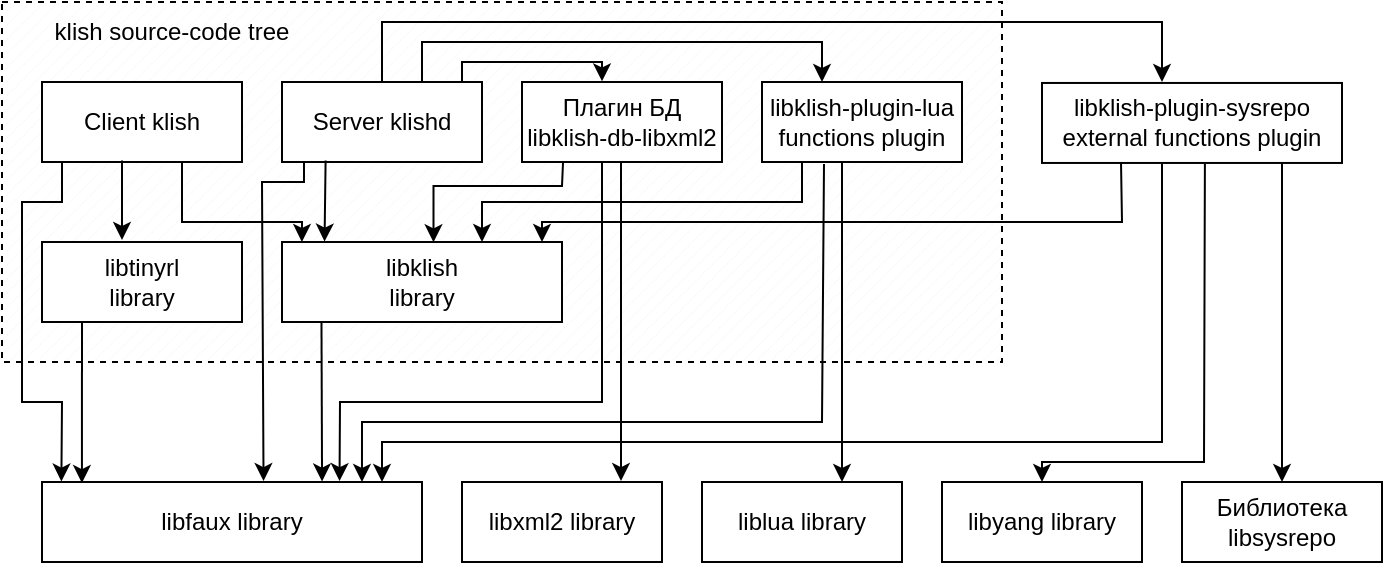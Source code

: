 <mxfile version="23.1.5" type="device">
  <diagram name="Страница — 1" id="ofldxw9UevGxW0dXk6p2">
    <mxGraphModel dx="986" dy="1281" grid="1" gridSize="10" guides="1" tooltips="1" connect="1" arrows="1" fold="1" page="1" pageScale="1" pageWidth="827" pageHeight="1169" math="0" shadow="0">
      <root>
        <mxCell id="0" />
        <mxCell id="1" parent="0" />
        <mxCell id="FAqAWKsCC-taZUfcjODj-18" value="" style="verticalLabelPosition=bottom;verticalAlign=top;html=1;shape=mxgraph.basic.patternFillRect;fillStyle=diag;step=5;fillStrokeWidth=0.2;fillStrokeColor=#dddddd;dashed=1;" parent="1" vertex="1">
          <mxGeometry x="20" y="40" width="500" height="180" as="geometry" />
        </mxCell>
        <mxCell id="FAqAWKsCC-taZUfcjODj-1" value="Server klishd" style="whiteSpace=wrap;html=1;align=center;" parent="1" vertex="1">
          <mxGeometry x="160" y="80" width="100" height="40" as="geometry" />
        </mxCell>
        <mxCell id="FAqAWKsCC-taZUfcjODj-2" value="Client klish" style="whiteSpace=wrap;html=1;align=center;" parent="1" vertex="1">
          <mxGeometry x="40" y="80" width="100" height="40" as="geometry" />
        </mxCell>
        <mxCell id="FAqAWKsCC-taZUfcjODj-3" value="libtinyrl&lt;br&gt;library" style="whiteSpace=wrap;html=1;align=center;" parent="1" vertex="1">
          <mxGeometry x="40" y="160" width="100" height="40" as="geometry" />
        </mxCell>
        <mxCell id="FAqAWKsCC-taZUfcjODj-4" value="libklish&lt;br&gt;library" style="whiteSpace=wrap;html=1;align=center;" parent="1" vertex="1">
          <mxGeometry x="160" y="160" width="140" height="40" as="geometry" />
        </mxCell>
        <mxCell id="FAqAWKsCC-taZUfcjODj-7" value="libfaux library" style="whiteSpace=wrap;html=1;align=center;" parent="1" vertex="1">
          <mxGeometry x="40" y="280" width="190" height="40" as="geometry" />
        </mxCell>
        <mxCell id="FAqAWKsCC-taZUfcjODj-9" value="libklish-plugin-lua&lt;br&gt;functions plugin" style="whiteSpace=wrap;html=1;align=center;" parent="1" vertex="1">
          <mxGeometry x="400" y="80" width="100" height="40" as="geometry" />
        </mxCell>
        <mxCell id="FAqAWKsCC-taZUfcjODj-11" value="Плагин БД&lt;br&gt;libklish-db-libxml2" style="whiteSpace=wrap;html=1;align=center;" parent="1" vertex="1">
          <mxGeometry x="280" y="80" width="100" height="40" as="geometry" />
        </mxCell>
        <mxCell id="FAqAWKsCC-taZUfcjODj-13" value="libklish-plugin-sysrepo&lt;br&gt;external functions plugin" style="whiteSpace=wrap;html=1;align=center;" parent="1" vertex="1">
          <mxGeometry x="540" y="80.48" width="150" height="40" as="geometry" />
        </mxCell>
        <mxCell id="FAqAWKsCC-taZUfcjODj-19" value="klish source-code tree" style="text;html=1;align=center;verticalAlign=middle;whiteSpace=wrap;rounded=0;" parent="1" vertex="1">
          <mxGeometry x="20" y="40" width="170" height="30" as="geometry" />
        </mxCell>
        <mxCell id="FAqAWKsCC-taZUfcjODj-20" value="libyang library" style="whiteSpace=wrap;html=1;align=center;" parent="1" vertex="1">
          <mxGeometry x="490" y="280" width="100" height="40" as="geometry" />
        </mxCell>
        <mxCell id="FAqAWKsCC-taZUfcjODj-21" value="Библиотека libsysrepo" style="whiteSpace=wrap;html=1;align=center;" parent="1" vertex="1">
          <mxGeometry x="610" y="280" width="100" height="40" as="geometry" />
        </mxCell>
        <mxCell id="FAqAWKsCC-taZUfcjODj-22" value="liblua library" style="whiteSpace=wrap;html=1;align=center;" parent="1" vertex="1">
          <mxGeometry x="370" y="280" width="100" height="40" as="geometry" />
        </mxCell>
        <mxCell id="FAqAWKsCC-taZUfcjODj-23" value="libxml2 library" style="whiteSpace=wrap;html=1;align=center;" parent="1" vertex="1">
          <mxGeometry x="250" y="280" width="100" height="40" as="geometry" />
        </mxCell>
        <mxCell id="FAqAWKsCC-taZUfcjODj-25" value="" style="endArrow=classic;html=1;rounded=0;exitX=0.4;exitY=0.981;exitDx=0;exitDy=0;exitPerimeter=0;entryX=0.12;entryY=0.661;entryDx=0;entryDy=0;entryPerimeter=0;" parent="1" source="FAqAWKsCC-taZUfcjODj-2" target="FAqAWKsCC-taZUfcjODj-18" edge="1">
          <mxGeometry width="50" height="50" relative="1" as="geometry">
            <mxPoint x="430" y="250" as="sourcePoint" />
            <mxPoint x="480" y="200" as="targetPoint" />
          </mxGeometry>
        </mxCell>
        <mxCell id="FAqAWKsCC-taZUfcjODj-26" value="" style="endArrow=classic;html=1;rounded=0;entryX=0.071;entryY=0;entryDx=0;entryDy=0;entryPerimeter=0;" parent="1" target="FAqAWKsCC-taZUfcjODj-4" edge="1">
          <mxGeometry width="50" height="50" relative="1" as="geometry">
            <mxPoint x="110" y="120" as="sourcePoint" />
            <mxPoint x="175.5" y="157.98" as="targetPoint" />
            <Array as="points">
              <mxPoint x="110" y="150" />
              <mxPoint x="170" y="150" />
            </Array>
          </mxGeometry>
        </mxCell>
        <mxCell id="FAqAWKsCC-taZUfcjODj-29" value="" style="endArrow=classic;html=1;rounded=0;exitX=0.218;exitY=0.981;exitDx=0;exitDy=0;exitPerimeter=0;entryX=0.152;entryY=-0.006;entryDx=0;entryDy=0;entryPerimeter=0;" parent="1" source="FAqAWKsCC-taZUfcjODj-1" target="FAqAWKsCC-taZUfcjODj-4" edge="1">
          <mxGeometry width="50" height="50" relative="1" as="geometry">
            <mxPoint x="410" y="250" as="sourcePoint" />
            <mxPoint x="460" y="200" as="targetPoint" />
          </mxGeometry>
        </mxCell>
        <mxCell id="FAqAWKsCC-taZUfcjODj-30" value="" style="endArrow=classic;html=1;rounded=0;exitX=0.13;exitY=0.963;exitDx=0;exitDy=0;exitPerimeter=0;" parent="1" edge="1">
          <mxGeometry width="50" height="50" relative="1" as="geometry">
            <mxPoint x="579.5" y="120.0" as="sourcePoint" />
            <mxPoint x="290" y="160" as="targetPoint" />
            <Array as="points">
              <mxPoint x="580" y="150" />
              <mxPoint x="290" y="150" />
            </Array>
          </mxGeometry>
        </mxCell>
        <mxCell id="FAqAWKsCC-taZUfcjODj-31" value="" style="endArrow=classic;html=1;rounded=0;entryX=0.5;entryY=0;entryDx=0;entryDy=0;" parent="1" target="FAqAWKsCC-taZUfcjODj-21" edge="1">
          <mxGeometry width="50" height="50" relative="1" as="geometry">
            <mxPoint x="660" y="120.48" as="sourcePoint" />
            <mxPoint x="660" y="278.48" as="targetPoint" />
          </mxGeometry>
        </mxCell>
        <mxCell id="FAqAWKsCC-taZUfcjODj-32" value="" style="endArrow=classic;html=1;rounded=0;exitX=0.543;exitY=1.013;exitDx=0;exitDy=0;exitPerimeter=0;entryX=0.5;entryY=0;entryDx=0;entryDy=0;" parent="1" source="FAqAWKsCC-taZUfcjODj-13" target="FAqAWKsCC-taZUfcjODj-20" edge="1">
          <mxGeometry width="50" height="50" relative="1" as="geometry">
            <mxPoint x="380" y="250.48" as="sourcePoint" />
            <mxPoint x="541.5" y="280" as="targetPoint" />
            <Array as="points">
              <mxPoint x="621" y="270" />
              <mxPoint x="540" y="270" />
            </Array>
          </mxGeometry>
        </mxCell>
        <mxCell id="FAqAWKsCC-taZUfcjODj-33" value="" style="endArrow=classic;html=1;rounded=0;entryX=0.7;entryY=0;entryDx=0;entryDy=0;entryPerimeter=0;exitX=0.4;exitY=1;exitDx=0;exitDy=0;exitPerimeter=0;" parent="1" source="FAqAWKsCC-taZUfcjODj-9" target="FAqAWKsCC-taZUfcjODj-22" edge="1">
          <mxGeometry width="50" height="50" relative="1" as="geometry">
            <mxPoint x="340" y="250" as="sourcePoint" />
            <mxPoint x="390" y="200" as="targetPoint" />
          </mxGeometry>
        </mxCell>
        <mxCell id="FAqAWKsCC-taZUfcjODj-34" value="" style="endArrow=classic;html=1;rounded=0;exitX=0.619;exitY=0.442;exitDx=0;exitDy=0;exitPerimeter=0;entryX=0.795;entryY=-0.012;entryDx=0;entryDy=0;entryPerimeter=0;" parent="1" source="FAqAWKsCC-taZUfcjODj-18" target="FAqAWKsCC-taZUfcjODj-23" edge="1">
          <mxGeometry width="50" height="50" relative="1" as="geometry">
            <mxPoint x="340" y="250" as="sourcePoint" />
            <mxPoint x="390" y="200" as="targetPoint" />
          </mxGeometry>
        </mxCell>
        <mxCell id="FAqAWKsCC-taZUfcjODj-36" value="" style="endArrow=classic;html=1;rounded=0;" parent="1" edge="1">
          <mxGeometry width="50" height="50" relative="1" as="geometry">
            <mxPoint x="420" y="120" as="sourcePoint" />
            <mxPoint x="260" y="160" as="targetPoint" />
            <Array as="points">
              <mxPoint x="420" y="140" />
              <mxPoint x="260" y="140" />
            </Array>
          </mxGeometry>
        </mxCell>
        <mxCell id="FAqAWKsCC-taZUfcjODj-38" value="" style="endArrow=classic;html=1;rounded=0;entryX=0.424;entryY=0.656;entryDx=0;entryDy=0;entryPerimeter=0;exitX=0.205;exitY=1.013;exitDx=0;exitDy=0;exitPerimeter=0;" parent="1" source="FAqAWKsCC-taZUfcjODj-11" edge="1">
          <mxGeometry width="50" height="50" relative="1" as="geometry">
            <mxPoint x="300" y="130" as="sourcePoint" />
            <mxPoint x="235.75" y="160.14" as="targetPoint" />
            <Array as="points">
              <mxPoint x="300" y="132" />
              <mxPoint x="235.75" y="132.06" />
            </Array>
          </mxGeometry>
        </mxCell>
        <mxCell id="FAqAWKsCC-taZUfcjODj-40" value="" style="endArrow=classic;html=1;rounded=0;exitX=0.4;exitY=1.013;exitDx=0;exitDy=0;exitPerimeter=0;" parent="1" source="FAqAWKsCC-taZUfcjODj-13" edge="1">
          <mxGeometry width="50" height="50" relative="1" as="geometry">
            <mxPoint x="340" y="250" as="sourcePoint" />
            <mxPoint x="210" y="280" as="targetPoint" />
            <Array as="points">
              <mxPoint x="600" y="260" />
              <mxPoint x="210" y="260" />
            </Array>
          </mxGeometry>
        </mxCell>
        <mxCell id="FAqAWKsCC-taZUfcjODj-42" value="" style="endArrow=classic;html=1;rounded=0;exitX=0.822;exitY=0.45;exitDx=0;exitDy=0;exitPerimeter=0;entryX=0.842;entryY=0;entryDx=0;entryDy=0;entryPerimeter=0;" parent="1" source="FAqAWKsCC-taZUfcjODj-18" target="FAqAWKsCC-taZUfcjODj-7" edge="1">
          <mxGeometry width="50" height="50" relative="1" as="geometry">
            <mxPoint x="320" y="250" as="sourcePoint" />
            <mxPoint x="370" y="200" as="targetPoint" />
            <Array as="points">
              <mxPoint x="430" y="250" />
              <mxPoint x="200" y="250" />
            </Array>
          </mxGeometry>
        </mxCell>
        <mxCell id="FAqAWKsCC-taZUfcjODj-43" value="" style="endArrow=classic;html=1;rounded=0;entryX=0.783;entryY=-0.012;entryDx=0;entryDy=0;entryPerimeter=0;" parent="1" target="FAqAWKsCC-taZUfcjODj-7" edge="1">
          <mxGeometry width="50" height="50" relative="1" as="geometry">
            <mxPoint x="320" y="120" as="sourcePoint" />
            <mxPoint x="370" y="200" as="targetPoint" />
            <Array as="points">
              <mxPoint x="320" y="240" />
              <mxPoint x="189" y="240" />
            </Array>
          </mxGeometry>
        </mxCell>
        <mxCell id="FAqAWKsCC-taZUfcjODj-44" value="" style="endArrow=classic;html=1;rounded=0;entryX=0.583;entryY=-0.012;entryDx=0;entryDy=0;entryPerimeter=0;" parent="1" target="FAqAWKsCC-taZUfcjODj-7" edge="1">
          <mxGeometry width="50" height="50" relative="1" as="geometry">
            <mxPoint x="171" y="120" as="sourcePoint" />
            <mxPoint x="180" y="200" as="targetPoint" />
            <Array as="points">
              <mxPoint x="171" y="130" />
              <mxPoint x="150" y="130" />
            </Array>
          </mxGeometry>
        </mxCell>
        <mxCell id="FAqAWKsCC-taZUfcjODj-45" value="" style="endArrow=classic;html=1;rounded=0;entryX=0.051;entryY=-0.006;entryDx=0;entryDy=0;entryPerimeter=0;" parent="1" target="FAqAWKsCC-taZUfcjODj-7" edge="1">
          <mxGeometry width="50" height="50" relative="1" as="geometry">
            <mxPoint x="50" y="120" as="sourcePoint" />
            <mxPoint x="180" y="200" as="targetPoint" />
            <Array as="points">
              <mxPoint x="50" y="140" />
              <mxPoint x="30" y="140" />
              <mxPoint x="30" y="240" />
              <mxPoint x="50" y="240" />
            </Array>
          </mxGeometry>
        </mxCell>
        <mxCell id="FAqAWKsCC-taZUfcjODj-46" value="" style="endArrow=classic;html=1;rounded=0;exitX=0.08;exitY=0.889;exitDx=0;exitDy=0;exitPerimeter=0;entryX=0.105;entryY=0.013;entryDx=0;entryDy=0;entryPerimeter=0;" parent="1" source="FAqAWKsCC-taZUfcjODj-18" target="FAqAWKsCC-taZUfcjODj-7" edge="1">
          <mxGeometry width="50" height="50" relative="1" as="geometry">
            <mxPoint x="130" y="190" as="sourcePoint" />
            <mxPoint x="180" y="140" as="targetPoint" />
          </mxGeometry>
        </mxCell>
        <mxCell id="FAqAWKsCC-taZUfcjODj-47" value="" style="endArrow=classic;html=1;rounded=0;exitX=0.141;exitY=1.006;exitDx=0;exitDy=0;exitPerimeter=0;entryX=0.737;entryY=-0.006;entryDx=0;entryDy=0;entryPerimeter=0;" parent="1" source="FAqAWKsCC-taZUfcjODj-4" target="FAqAWKsCC-taZUfcjODj-7" edge="1">
          <mxGeometry width="50" height="50" relative="1" as="geometry">
            <mxPoint x="130" y="200" as="sourcePoint" />
            <mxPoint x="180" y="150" as="targetPoint" />
          </mxGeometry>
        </mxCell>
        <mxCell id="FAqAWKsCC-taZUfcjODj-48" value="" style="endArrow=classic;html=1;rounded=0;exitX=0.46;exitY=0.224;exitDx=0;exitDy=0;exitPerimeter=0;entryX=0.4;entryY=0;entryDx=0;entryDy=0;entryPerimeter=0;" parent="1" edge="1">
          <mxGeometry width="50" height="50" relative="1" as="geometry">
            <mxPoint x="250" y="80" as="sourcePoint" />
            <mxPoint x="320" y="79.68" as="targetPoint" />
            <Array as="points">
              <mxPoint x="250" y="70" />
              <mxPoint x="320" y="70" />
            </Array>
          </mxGeometry>
        </mxCell>
        <mxCell id="FAqAWKsCC-taZUfcjODj-49" value="" style="endArrow=classic;html=1;rounded=0;exitX=0.427;exitY=0.221;exitDx=0;exitDy=0;exitPerimeter=0;" parent="1" edge="1">
          <mxGeometry width="50" height="50" relative="1" as="geometry">
            <mxPoint x="230" y="79.82" as="sourcePoint" />
            <mxPoint x="430" y="80" as="targetPoint" />
            <Array as="points">
              <mxPoint x="230" y="60" />
              <mxPoint x="430" y="60" />
            </Array>
          </mxGeometry>
        </mxCell>
        <mxCell id="FAqAWKsCC-taZUfcjODj-50" value="" style="endArrow=classic;html=1;rounded=0;exitX=0.427;exitY=0.221;exitDx=0;exitDy=0;exitPerimeter=0;" parent="1" edge="1">
          <mxGeometry width="50" height="50" relative="1" as="geometry">
            <mxPoint x="210" y="80.3" as="sourcePoint" />
            <mxPoint x="600" y="80" as="targetPoint" />
            <Array as="points">
              <mxPoint x="210" y="50" />
              <mxPoint x="600" y="50" />
            </Array>
          </mxGeometry>
        </mxCell>
      </root>
    </mxGraphModel>
  </diagram>
</mxfile>

